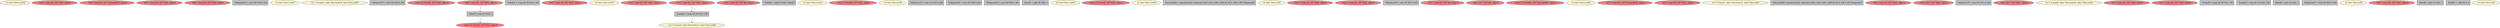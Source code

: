 
digraph G {


node888 [fillcolor=lemonchiffon,label="  br label %for.cond30",shape=ellipse,style=filled ]
node885 [fillcolor=lightcoral,label="  %28 = load i32, i32* %i22, align 4",shape=ellipse,style=filled ]
node884 [fillcolor=lightcoral,label="  %20 = load i32, i32* %arrayidx43, align 4",shape=ellipse,style=filled ]
node883 [fillcolor=lightcoral,label="  %27 = load i32, i32* %j51, align 4",shape=ellipse,style=filled ]
node879 [fillcolor=lightcoral,label="  %26 = load i32, i32* %i22, align 4",shape=ellipse,style=filled ]
node877 [fillcolor=grey,label="  %idxprom55 = zext i32 %24 to i64",shape=rectangle,style=filled ]
node875 [fillcolor=lemonchiffon,label="  br label %for.cond27",shape=ellipse,style=filled ]
node889 [fillcolor=lemonchiffon,label="  br i1 %cmp53, label %for.body54, label %for.end63",shape=ellipse,style=filled ]
node873 [fillcolor=grey,label="  %idxprom35 = zext i32 %16 to i64",shape=rectangle,style=filled ]
node871 [fillcolor=lightcoral,label="  store i32 %inc62, i32* %i22, align 4",shape=ellipse,style=filled ]
node869 [fillcolor=lightcoral,label="  store i32 %inc65, i32* %i22, align 4",shape=ellipse,style=filled ]
node868 [fillcolor=grey,label="  %cmp31 = icmp ult i32 %14, 100",shape=rectangle,style=filled ]
node867 [fillcolor=lightcoral,label="  %13 = load i32, i32* %i22, align 4",shape=ellipse,style=filled ]
node866 [fillcolor=lemonchiffon,label="  br label %for.cond27",shape=ellipse,style=filled ]
node886 [fillcolor=lightcoral,label="  %29 = load i32, i32* %i22, align 4",shape=ellipse,style=filled ]
node840 [fillcolor=lightcoral,label="  %15 = load i32, i32* %i22, align 4",shape=ellipse,style=filled ]
node860 [fillcolor=lightcoral,label="  %12 = load i32, i32* %i22, align 4",shape=ellipse,style=filled ]
node839 [fillcolor=lightcoral,label="  %16 = load i32, i32* %k, align 4",shape=ellipse,style=filled ]
node880 [fillcolor=grey,label="  %add44 = add i32 %20, %add41",shape=rectangle,style=filled ]
node872 [fillcolor=lemonchiffon,label="  br label %for.cond23",shape=ellipse,style=filled ]
node831 [fillcolor=lightcoral,label="  store i32 %inc46, i32* %i22, align 4",shape=ellipse,style=filled ]
node878 [fillcolor=lemonchiffon,label="  br i1 %cmp24, label %for.body25, label %for.end66",shape=ellipse,style=filled ]
node843 [fillcolor=lemonchiffon,label="  br label %for.inc48",shape=ellipse,style=filled ]
node844 [fillcolor=grey,label="  %idxprom33 = zext i32 %15 to i64",shape=rectangle,style=filled ]
node835 [fillcolor=grey,label="  %idxprom42 = zext i32 %19 to i64",shape=rectangle,style=filled ]
node836 [fillcolor=grey,label="  %idxprom39 = zext i32 %18 to i64",shape=rectangle,style=filled ]
node855 [fillcolor=grey,label="  %inc62 = add i32 %28, 1",shape=rectangle,style=filled ]
node874 [fillcolor=lemonchiffon,label="  br label %for.cond52",shape=ellipse,style=filled ]
node841 [fillcolor=lightcoral,label="  store i32 %inc49, i32* %i22, align 4",shape=ellipse,style=filled ]
node830 [fillcolor=lemonchiffon,label="  br label %for.cond30",shape=ellipse,style=filled ]
node834 [fillcolor=grey,label="  %arrayidx43 = getelementptr inbounds [100 x i32], [100 x i32]* @_ZL1a, i64 0, i64 %idxprom42",shape=rectangle,style=filled ]
node833 [fillcolor=lemonchiffon,label="  br label %for.inc45",shape=ellipse,style=filled ]
node852 [fillcolor=grey,label="  %inc65 = add i32 %29, 1",shape=rectangle,style=filled ]
node837 [fillcolor=lightcoral,label="  %18 = load i32, i32* %j26, align 4",shape=ellipse,style=filled ]
node842 [fillcolor=lightcoral,label="  %22 = load i32, i32* %i22, align 4",shape=ellipse,style=filled ]
node870 [fillcolor=grey,label="  %idxprom59 = zext i32 %27 to i64",shape=rectangle,style=filled ]
node846 [fillcolor=lightcoral,label="  %17 = load i32, i32* %k, align 4",shape=ellipse,style=filled ]
node887 [fillcolor=lightcoral,label="  store i32 0, i32* %k, align 4",shape=ellipse,style=filled ]
node882 [fillcolor=lightcoral,label="  store i32 %add44, i32* %arrayidx43, align 4",shape=ellipse,style=filled ]
node847 [fillcolor=lemonchiffon,label="  br label %for.cond52",shape=ellipse,style=filled ]
node848 [fillcolor=lightcoral,label="  %25 = load i32, i32* %arrayidx56, align 4",shape=ellipse,style=filled ]
node849 [fillcolor=lightcoral,label="  %23 = load i32, i32* %i22, align 4",shape=ellipse,style=filled ]
node850 [fillcolor=lemonchiffon,label="  br i1 %cmp31, label %for.body32, label %for.end47",shape=ellipse,style=filled ]
node861 [fillcolor=grey,label="  %arrayidx56 = getelementptr inbounds [100 x i32], [100 x i32]* @_ZL1a, i64 0, i64 %idxprom55",shape=rectangle,style=filled ]
node890 [fillcolor=lightcoral,label="  %14 = load i32, i32* %i22, align 4",shape=ellipse,style=filled ]
node862 [fillcolor=lightcoral,label="  store i32 0, i32* %j26, align 4",shape=ellipse,style=filled ]
node838 [fillcolor=grey,label="  %idxprom37 = zext i32 %17 to i64",shape=rectangle,style=filled ]
node851 [fillcolor=lightcoral,label="  store i32 0, i32* %j51, align 4",shape=ellipse,style=filled ]
node853 [fillcolor=lemonchiffon,label="  br i1 %cmp28, label %for.body29, label %for.end50",shape=ellipse,style=filled ]
node854 [fillcolor=lightcoral,label="  %19 = load i32, i32* %j26, align 4",shape=ellipse,style=filled ]
node856 [fillcolor=lightcoral,label="  %21 = load i32, i32* %i22, align 4",shape=ellipse,style=filled ]
node857 [fillcolor=grey,label="  %cmp28 = icmp ult i32 %13, 100",shape=rectangle,style=filled ]
node845 [fillcolor=grey,label="  %cmp53 = icmp ult i32 %23, 100",shape=rectangle,style=filled ]
node858 [fillcolor=grey,label="  %inc49 = add i32 %22, 1",shape=rectangle,style=filled ]
node881 [fillcolor=grey,label="  %idxprom57 = zext i32 %26 to i64",shape=rectangle,style=filled ]
node859 [fillcolor=grey,label="  %cmp24 = icmp ult i32 %12, 100",shape=rectangle,style=filled ]
node863 [fillcolor=lemonchiffon,label="  br label %for.inc64",shape=ellipse,style=filled ]
node876 [fillcolor=lightcoral,label="  %24 = load i32, i32* %j51, align 4",shape=ellipse,style=filled ]
node832 [fillcolor=grey,label="  %inc46 = add i32 %21, 1",shape=rectangle,style=filled ]
node864 [fillcolor=grey,label="  %add41 = add i32 0, 0",shape=rectangle,style=filled ]
node865 [fillcolor=lemonchiffon,label="  br label %for.inc61",shape=ellipse,style=filled ]

node859->node878 [style=dotted,color=forestgreen,label="T",fontcolor=forestgreen ]
node852->node869 [style=dotted,color=forestgreen,label="T",fontcolor=forestgreen ]
node886->node852 [style=dotted,color=forestgreen,label="T",fontcolor=forestgreen ]
node860->node859 [style=dotted,color=forestgreen,label="T",fontcolor=forestgreen ]


}
